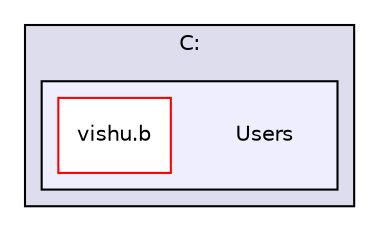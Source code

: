 digraph "C:/Users" {
  compound=true
  node [ fontsize="10", fontname="Helvetica"];
  edge [ labelfontsize="10", labelfontname="Helvetica"];
  subgraph clusterdir_e6bb53534ac0e427887cf7a94c0c004e {
    graph [ bgcolor="#ddddee", pencolor="black", label="C:" fontname="Helvetica", fontsize="10", URL="dir_e6bb53534ac0e427887cf7a94c0c004e.html"]
  subgraph clusterdir_8ceffd4ee35c3518d4e8bdc7e638efe8 {
    graph [ bgcolor="#eeeeff", pencolor="black", label="" URL="dir_8ceffd4ee35c3518d4e8bdc7e638efe8.html"];
    dir_8ceffd4ee35c3518d4e8bdc7e638efe8 [shape=plaintext label="Users"];
    dir_022db9b3f45a094b4b70759ecf52a6f3 [shape=box label="vishu.b" color="red" fillcolor="white" style="filled" URL="dir_022db9b3f45a094b4b70759ecf52a6f3.html"];
  }
  }
}
